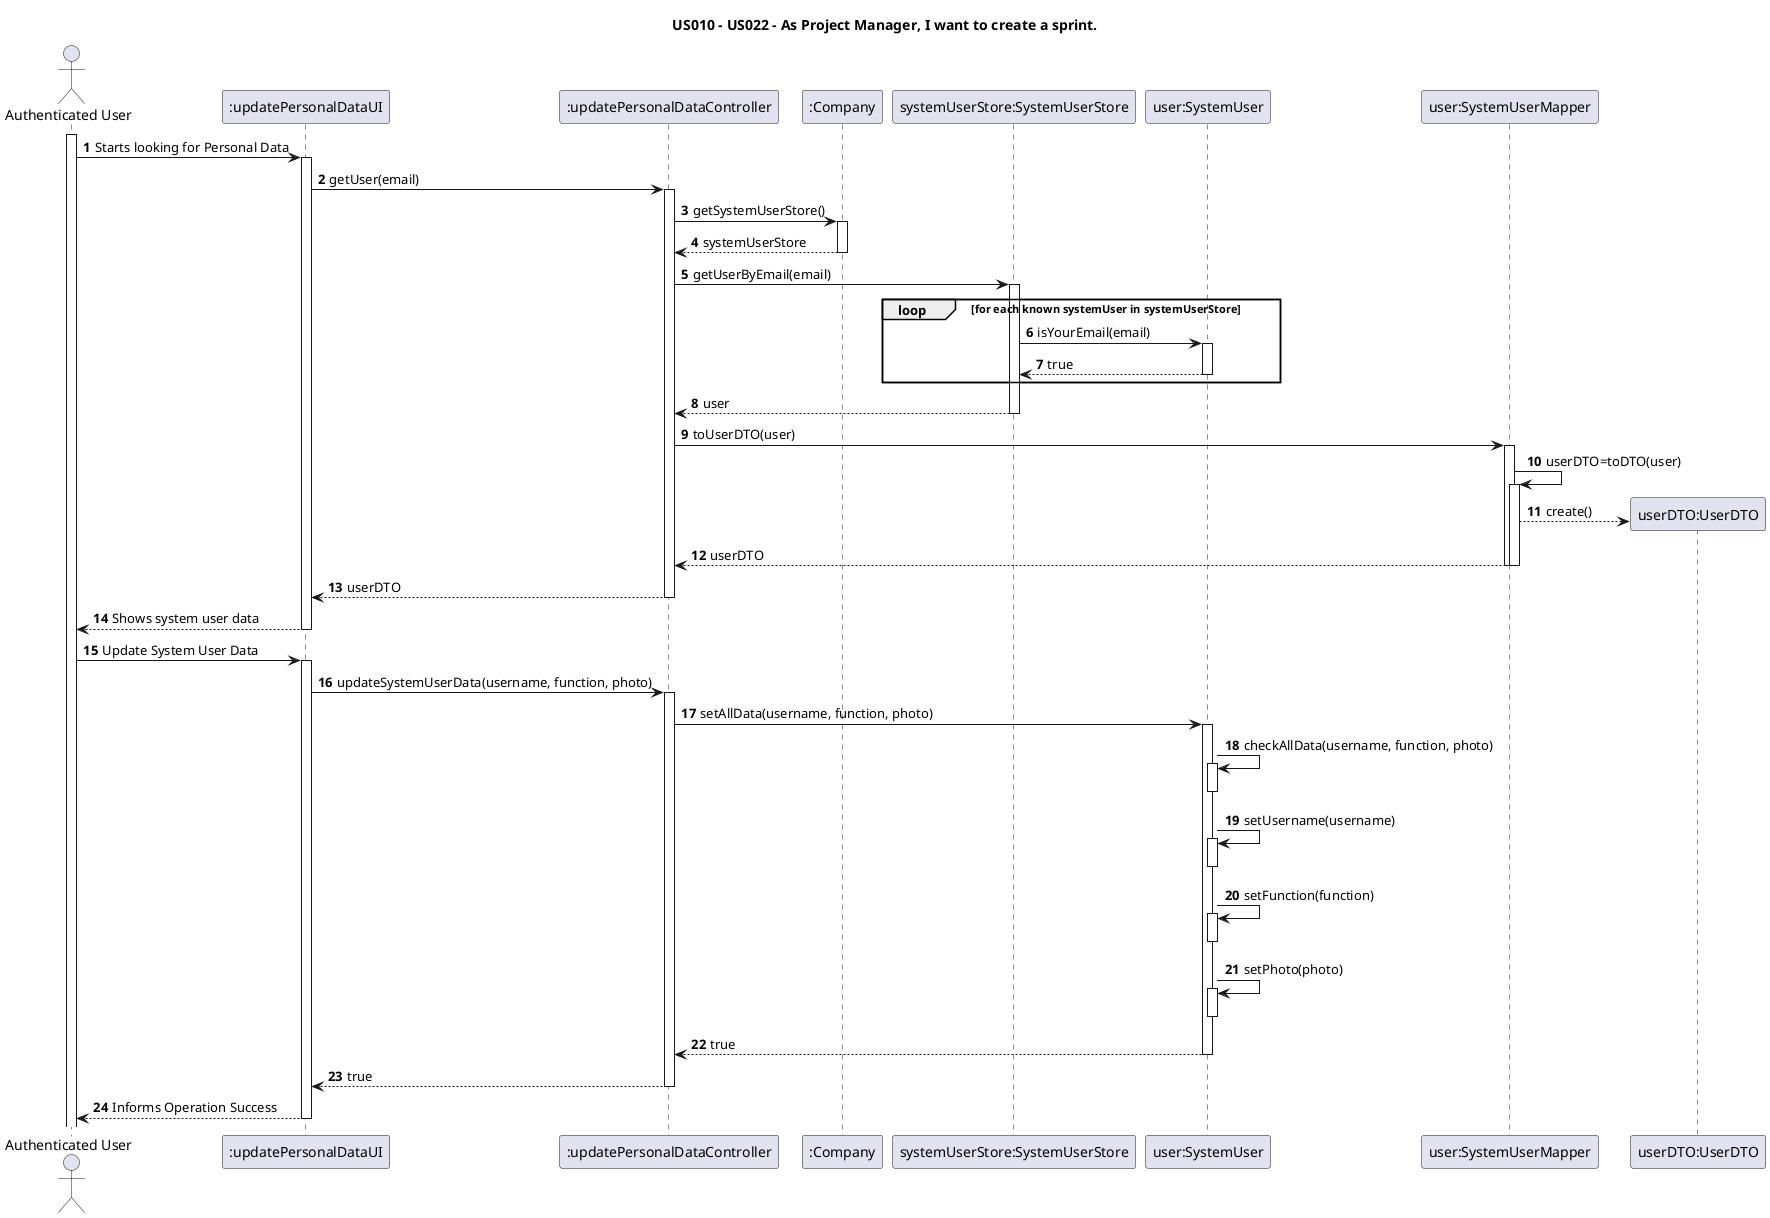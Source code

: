 @startuml

title US010 - US022 - As Project Manager, I want to create a sprint.

autoactivate on
autonumber

actor "Authenticated User" as authenticatedUser
participant ":updatePersonalDataUI" as UI
participant ":updatePersonalDataController" as Ctrl
participant ":Company" as company
participant "systemUserStore:SystemUserStore" as systemUserStore
participant "user:SystemUser" as user
participant "user:SystemUserMapper" as mapper
participant "userDTO:UserDTO" as userdto


activate authenticatedUser


authenticatedUser -> UI: Starts looking for Personal Data
UI -> Ctrl: getUser(email)
Ctrl -> company: getSystemUserStore()
company --> Ctrl: systemUserStore
Ctrl -> systemUserStore: getUserByEmail(email)
loop for each known systemUser in systemUserStore
systemUserStore -> user: isYourEmail(email)
user --> systemUserStore: true
end
systemUserStore --> Ctrl: user
Ctrl -> mapper: toUserDTO(user)
mapper -> mapper: userDTO=toDTO(user)
mapper --> userdto**: create()
mapper --> Ctrl: userDTO
deactivate mapper
Ctrl --> UI: userDTO
UI --> authenticatedUser: Shows system user data
deactivate UI
authenticatedUser -> UI: Update System User Data
UI -> Ctrl: updateSystemUserData(username, function, photo)
Ctrl -> user: setAllData(username, function, photo)
user -> user: checkAllData(username, function, photo)
deactivate user
user -> user: setUsername(username)
deactivate user
user -> user: setFunction(function)
deactivate user
user -> user: setPhoto(photo)
deactivate user
user --> Ctrl: true
Ctrl --> UI: true
UI --> authenticatedUser: Informs Operation Success
@enduml